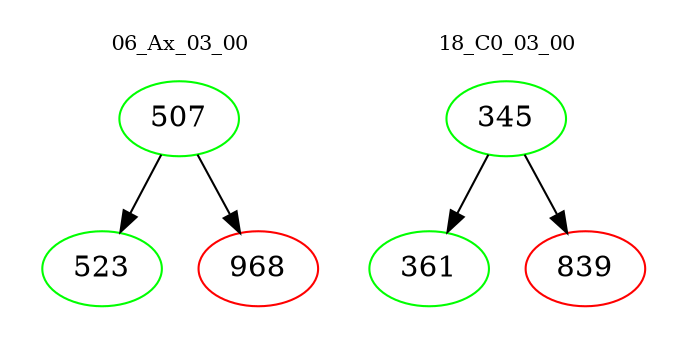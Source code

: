 digraph{
subgraph cluster_0 {
color = white
label = "06_Ax_03_00";
fontsize=10;
T0_507 [label="507", color="green"]
T0_507 -> T0_523 [color="black"]
T0_523 [label="523", color="green"]
T0_507 -> T0_968 [color="black"]
T0_968 [label="968", color="red"]
}
subgraph cluster_1 {
color = white
label = "18_C0_03_00";
fontsize=10;
T1_345 [label="345", color="green"]
T1_345 -> T1_361 [color="black"]
T1_361 [label="361", color="green"]
T1_345 -> T1_839 [color="black"]
T1_839 [label="839", color="red"]
}
}
